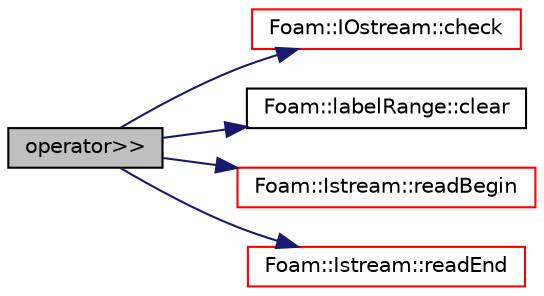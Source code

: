 digraph "operator&gt;&gt;"
{
  bgcolor="transparent";
  edge [fontname="Helvetica",fontsize="10",labelfontname="Helvetica",labelfontsize="10"];
  node [fontname="Helvetica",fontsize="10",shape=record];
  rankdir="LR";
  Node135351 [label="operator\>\>",height=0.2,width=0.4,color="black", fillcolor="grey75", style="filled", fontcolor="black"];
  Node135351 -> Node135352 [color="midnightblue",fontsize="10",style="solid",fontname="Helvetica"];
  Node135352 [label="Foam::IOstream::check",height=0.2,width=0.4,color="red",URL="$a27333.html#a367eb3425fc4e8270e2aa961df8ac8a5",tooltip="Check IOstream status for given operation. "];
  Node135351 -> Node135403 [color="midnightblue",fontsize="10",style="solid",fontname="Helvetica"];
  Node135403 [label="Foam::labelRange::clear",height=0.2,width=0.4,color="black",URL="$a29349.html#ac8bb3912a3ce86b15842e79d0b421204",tooltip="Reset to zero size. "];
  Node135351 -> Node135404 [color="midnightblue",fontsize="10",style="solid",fontname="Helvetica"];
  Node135404 [label="Foam::Istream::readBegin",height=0.2,width=0.4,color="red",URL="$a27341.html#a0f770b511770a752d65282976e8a8078"];
  Node135351 -> Node135409 [color="midnightblue",fontsize="10",style="solid",fontname="Helvetica"];
  Node135409 [label="Foam::Istream::readEnd",height=0.2,width=0.4,color="red",URL="$a27341.html#a092d231ce97840ca80cad9b0e98acbb8"];
}
